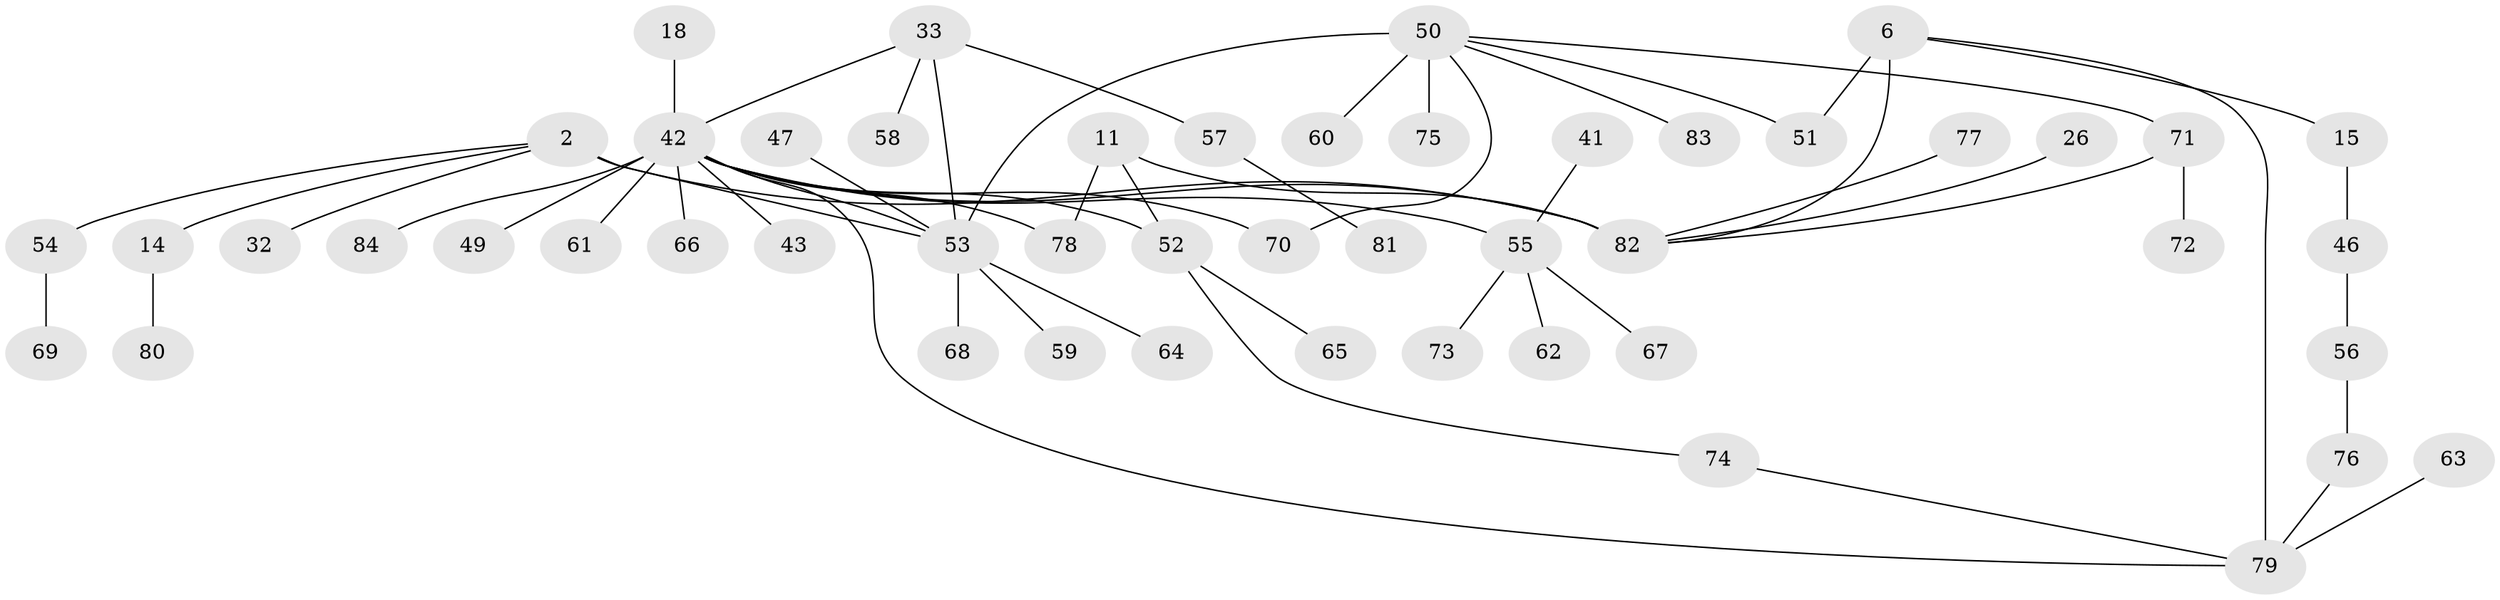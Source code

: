 // original degree distribution, {3: 0.16666666666666666, 7: 0.011904761904761904, 8: 0.023809523809523808, 4: 0.05952380952380952, 5: 0.05952380952380952, 6: 0.03571428571428571, 2: 0.2619047619047619, 1: 0.38095238095238093}
// Generated by graph-tools (version 1.1) at 2025/44/03/04/25 21:44:29]
// undirected, 50 vertices, 59 edges
graph export_dot {
graph [start="1"]
  node [color=gray90,style=filled];
  2;
  6;
  11;
  14;
  15;
  18;
  26;
  32;
  33 [super="+25"];
  41;
  42 [super="+16+8"];
  43;
  46;
  47;
  49;
  50 [super="+23+40"];
  51 [super="+35"];
  52 [super="+10"];
  53 [super="+13+28+48+44"];
  54;
  55 [super="+9+29"];
  56;
  57;
  58;
  59;
  60;
  61;
  62;
  63;
  64;
  65;
  66;
  67;
  68;
  69;
  70;
  71;
  72;
  73;
  74 [super="+39"];
  75;
  76;
  77;
  78;
  79 [super="+7"];
  80;
  81;
  82 [super="+21+30+20"];
  83;
  84;
  2 -- 14;
  2 -- 32;
  2 -- 54;
  2 -- 82;
  2 -- 53 [weight=3];
  6 -- 15;
  6 -- 51 [weight=2];
  6 -- 79;
  6 -- 82;
  11 -- 78;
  11 -- 52 [weight=2];
  11 -- 82 [weight=2];
  14 -- 80;
  15 -- 46;
  18 -- 42;
  26 -- 82;
  33 -- 58;
  33 -- 57;
  33 -- 42;
  33 -- 53;
  41 -- 55;
  42 -- 61;
  42 -- 84 [weight=2];
  42 -- 66;
  42 -- 78;
  42 -- 79;
  42 -- 70;
  42 -- 43;
  42 -- 49;
  42 -- 52;
  42 -- 55;
  42 -- 82 [weight=2];
  42 -- 53;
  46 -- 56;
  47 -- 53;
  50 -- 70;
  50 -- 71;
  50 -- 75;
  50 -- 83;
  50 -- 51;
  50 -- 60;
  50 -- 53 [weight=3];
  52 -- 65;
  52 -- 74;
  53 -- 68;
  53 -- 64;
  53 -- 59;
  54 -- 69;
  55 -- 67;
  55 -- 73;
  55 -- 62;
  56 -- 76;
  57 -- 81;
  63 -- 79;
  71 -- 72;
  71 -- 82;
  74 -- 79;
  76 -- 79;
  77 -- 82;
}
